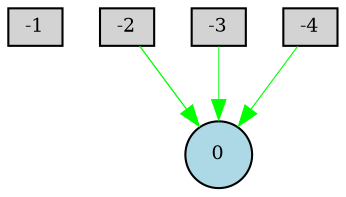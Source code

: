digraph {
	node [fontsize=9 height=0.2 shape=circle width=0.2]
	-1 [fillcolor=lightgray shape=box style=filled]
	-2 [fillcolor=lightgray shape=box style=filled]
	-3 [fillcolor=lightgray shape=box style=filled]
	-4 [fillcolor=lightgray shape=box style=filled]
	0 [fillcolor=lightblue style=filled]
	-2 -> 0 [color=green penwidth=0.6249115044282363 style=solid]
	-3 -> 0 [color=green penwidth=0.4210907420268649 style=solid]
	-4 -> 0 [color=green penwidth=0.5428420370798822 style=solid]
}
